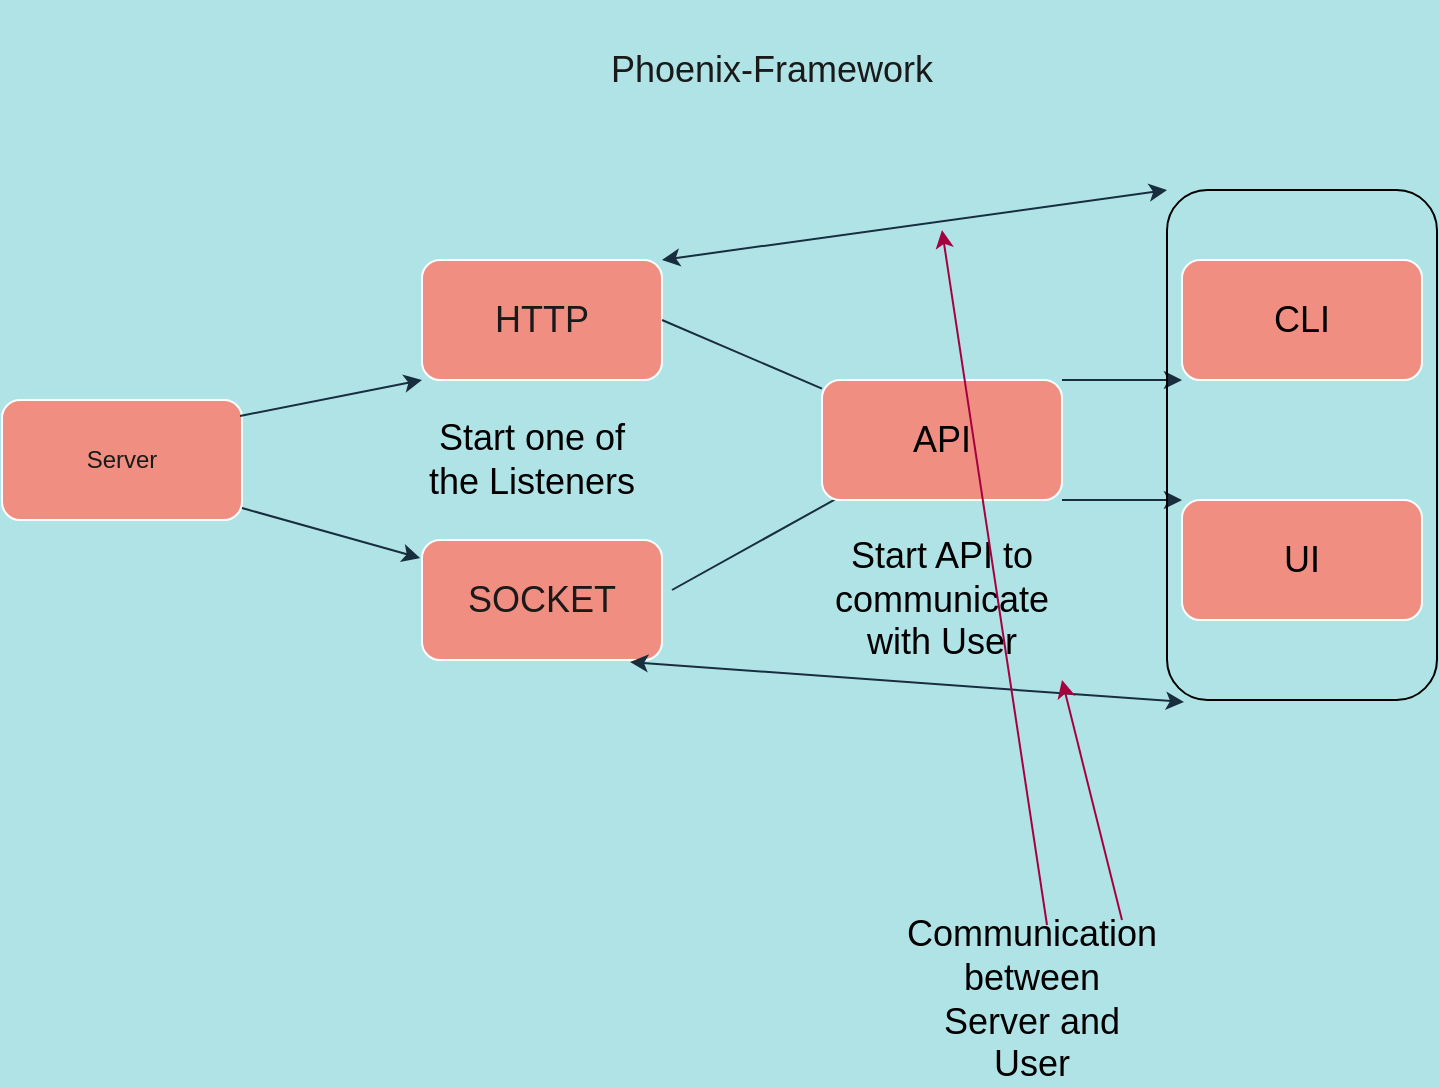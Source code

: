<mxfile>
    <diagram id="HxMwkjfuytHp4q4SUsXa" name="Page-1">
        <mxGraphModel dx="1194" dy="606" grid="1" gridSize="15" guides="1" tooltips="1" connect="1" arrows="1" fold="1" page="1" pageScale="1" pageWidth="850" pageHeight="1100" background="#B0E3E6" math="0" shadow="0">
            <root>
                <mxCell id="0"/>
                <mxCell id="1" parent="0"/>
                <mxCell id="UWJuEASMIE_5mXRylOF5-1" value="&lt;div&gt;Server&lt;/div&gt;" style="rounded=1;whiteSpace=wrap;html=1;fillColor=#F08E81;strokeColor=#FFFFFF;fontColor=#1A1A1A;" parent="1" vertex="1">
                    <mxGeometry x="40" y="250" width="120" height="60" as="geometry"/>
                </mxCell>
                <mxCell id="UWJuEASMIE_5mXRylOF5-2" value="&lt;font style=&quot;font-size: 18px&quot;&gt;Phoenix-Framework&lt;/font&gt;" style="text;html=1;align=center;verticalAlign=middle;whiteSpace=wrap;rounded=0;fontColor=#1A1A1A;" parent="1" vertex="1">
                    <mxGeometry x="305" y="50" width="240" height="70" as="geometry"/>
                </mxCell>
                <mxCell id="UWJuEASMIE_5mXRylOF5-4" value="" style="endArrow=classic;html=1;rounded=0;fontSize=18;shadow=0;strokeColor=#182E3E;entryX=0;entryY=1;entryDx=0;entryDy=0;exitX=0.992;exitY=0.133;exitDx=0;exitDy=0;exitPerimeter=0;labelBackgroundColor=#B0E3E6;fontColor=#1A1A1A;" parent="1" source="UWJuEASMIE_5mXRylOF5-1" target="UWJuEASMIE_5mXRylOF5-5" edge="1">
                    <mxGeometry width="50" height="50" relative="1" as="geometry">
                        <mxPoint x="160" y="270" as="sourcePoint"/>
                        <mxPoint x="260" y="190" as="targetPoint"/>
                    </mxGeometry>
                </mxCell>
                <mxCell id="UWJuEASMIE_5mXRylOF5-5" value="&lt;div&gt;HTTP&lt;/div&gt;" style="rounded=1;whiteSpace=wrap;html=1;fontSize=18;fillColor=#F08E81;strokeColor=#FFFFFF;fontColor=#1A1A1A;" parent="1" vertex="1">
                    <mxGeometry x="250" y="180" width="120" height="60" as="geometry"/>
                </mxCell>
                <mxCell id="UWJuEASMIE_5mXRylOF5-6" value="" style="endArrow=classic;html=1;rounded=1;sketch=0;strokeColor=#182E3E;curved=0;entryX=-0.008;entryY=0.15;entryDx=0;entryDy=0;entryPerimeter=0;exitX=1;exitY=0.9;exitDx=0;exitDy=0;exitPerimeter=0;labelBackgroundColor=#B0E3E6;fontColor=#1A1A1A;" parent="1" source="UWJuEASMIE_5mXRylOF5-1" target="UWJuEASMIE_5mXRylOF5-7" edge="1">
                    <mxGeometry width="50" height="50" relative="1" as="geometry">
                        <mxPoint x="160" y="320" as="sourcePoint"/>
                        <mxPoint x="250" y="410" as="targetPoint"/>
                    </mxGeometry>
                </mxCell>
                <mxCell id="UWJuEASMIE_5mXRylOF5-7" value="&lt;font style=&quot;font-size: 18px&quot;&gt;SOCKET&lt;/font&gt;" style="rounded=1;whiteSpace=wrap;html=1;sketch=0;fontColor=#1A1A1A;strokeColor=#FFFFFF;fillColor=#F08E81;" parent="1" vertex="1">
                    <mxGeometry x="250" y="320" width="120" height="60" as="geometry"/>
                </mxCell>
                <mxCell id="UWJuEASMIE_5mXRylOF5-8" value="" style="endArrow=classic;html=1;rounded=1;sketch=0;fontSize=18;fontColor=#000000;strokeColor=#182E3E;curved=0;exitX=1;exitY=0.5;exitDx=0;exitDy=0;startArrow=none;" parent="1" source="UWJuEASMIE_5mXRylOF5-10" edge="1">
                    <mxGeometry width="50" height="50" relative="1" as="geometry">
                        <mxPoint x="405" y="225" as="sourcePoint"/>
                        <mxPoint x="508" y="270" as="targetPoint"/>
                        <Array as="points"/>
                    </mxGeometry>
                </mxCell>
                <mxCell id="UWJuEASMIE_5mXRylOF5-9" value="" style="endArrow=classic;html=1;rounded=1;sketch=0;fontSize=18;fontColor=#000000;strokeColor=#182E3E;curved=0;" parent="1" edge="1">
                    <mxGeometry width="50" height="50" relative="1" as="geometry">
                        <mxPoint x="375" y="345" as="sourcePoint"/>
                        <mxPoint x="510" y="270" as="targetPoint"/>
                    </mxGeometry>
                </mxCell>
                <mxCell id="UWJuEASMIE_5mXRylOF5-10" value="API" style="rounded=1;whiteSpace=wrap;html=1;sketch=0;fontSize=18;fontColor=#000000;strokeColor=#FFFFFF;fillColor=#F08E81;" parent="1" vertex="1">
                    <mxGeometry x="450" y="240" width="120" height="60" as="geometry"/>
                </mxCell>
                <mxCell id="UWJuEASMIE_5mXRylOF5-11" value="" style="endArrow=none;html=1;rounded=1;sketch=0;fontSize=18;fontColor=#000000;strokeColor=#182E3E;curved=0;exitX=1;exitY=0.5;exitDx=0;exitDy=0;" parent="1" source="UWJuEASMIE_5mXRylOF5-5" target="UWJuEASMIE_5mXRylOF5-10" edge="1">
                    <mxGeometry width="50" height="50" relative="1" as="geometry">
                        <mxPoint x="370" y="210" as="sourcePoint"/>
                        <mxPoint x="508" y="270" as="targetPoint"/>
                        <Array as="points"/>
                    </mxGeometry>
                </mxCell>
                <mxCell id="UWJuEASMIE_5mXRylOF5-12" value="Start API to communicate with User" style="text;html=1;strokeColor=none;fillColor=none;align=center;verticalAlign=middle;whiteSpace=wrap;rounded=0;sketch=0;fontSize=18;fontColor=#000000;" parent="1" vertex="1">
                    <mxGeometry x="480" y="335" width="60" height="30" as="geometry"/>
                </mxCell>
                <mxCell id="UWJuEASMIE_5mXRylOF5-13" value="&lt;div&gt;Start one of the Listeners&lt;/div&gt;" style="text;html=1;strokeColor=none;fillColor=none;align=center;verticalAlign=middle;whiteSpace=wrap;rounded=0;sketch=0;fontSize=18;fontColor=#000000;" parent="1" vertex="1">
                    <mxGeometry x="250" y="270" width="110" height="20" as="geometry"/>
                </mxCell>
                <mxCell id="UWJuEASMIE_5mXRylOF5-15" value="CLI" style="rounded=1;whiteSpace=wrap;html=1;sketch=0;fontSize=18;fontColor=#000000;strokeColor=#FFFFFF;fillColor=#F08E81;" parent="1" vertex="1">
                    <mxGeometry x="630" y="180" width="120" height="60" as="geometry"/>
                </mxCell>
                <mxCell id="UWJuEASMIE_5mXRylOF5-16" value="UI" style="rounded=1;whiteSpace=wrap;html=1;sketch=0;fontSize=18;fontColor=#000000;strokeColor=#FFFFFF;fillColor=#F08E81;" parent="1" vertex="1">
                    <mxGeometry x="630" y="300" width="120" height="60" as="geometry"/>
                </mxCell>
                <mxCell id="UWJuEASMIE_5mXRylOF5-17" value="" style="endArrow=classic;html=1;rounded=1;sketch=0;fontSize=18;fontColor=#000000;strokeColor=#182E3E;curved=0;entryX=0;entryY=0;entryDx=0;entryDy=0;exitX=1;exitY=1;exitDx=0;exitDy=0;" parent="1" source="UWJuEASMIE_5mXRylOF5-10" target="UWJuEASMIE_5mXRylOF5-16" edge="1">
                    <mxGeometry width="50" height="50" relative="1" as="geometry">
                        <mxPoint x="570" y="335" as="sourcePoint"/>
                        <mxPoint x="620" y="285" as="targetPoint"/>
                    </mxGeometry>
                </mxCell>
                <mxCell id="UWJuEASMIE_5mXRylOF5-18" value="" style="endArrow=classic;html=1;rounded=1;sketch=0;fontSize=18;fontColor=#000000;strokeColor=#182E3E;curved=0;entryX=0;entryY=1;entryDx=0;entryDy=0;exitX=1;exitY=0;exitDx=0;exitDy=0;" parent="1" source="UWJuEASMIE_5mXRylOF5-10" target="UWJuEASMIE_5mXRylOF5-15" edge="1">
                    <mxGeometry width="50" height="50" relative="1" as="geometry">
                        <mxPoint x="570" y="260" as="sourcePoint"/>
                        <mxPoint x="620" y="210" as="targetPoint"/>
                    </mxGeometry>
                </mxCell>
                <mxCell id="UWJuEASMIE_5mXRylOF5-19" value="" style="endArrow=classic;startArrow=classic;html=1;rounded=1;sketch=0;fontSize=18;fontColor=#000000;strokeColor=#182E3E;curved=0;exitX=0.867;exitY=1.017;exitDx=0;exitDy=0;exitPerimeter=0;entryX=1.004;entryY=0.937;entryDx=0;entryDy=0;entryPerimeter=0;" parent="1" source="UWJuEASMIE_5mXRylOF5-7" target="UWJuEASMIE_5mXRylOF5-21" edge="1">
                    <mxGeometry width="50" height="50" relative="1" as="geometry">
                        <mxPoint x="495" y="470" as="sourcePoint"/>
                        <mxPoint x="585" y="435" as="targetPoint"/>
                        <Array as="points"/>
                    </mxGeometry>
                </mxCell>
                <mxCell id="UWJuEASMIE_5mXRylOF5-21" value="" style="rounded=1;whiteSpace=wrap;html=1;sketch=0;fontSize=18;fontColor=#000000;strokeColor=#000000;fillColor=none;rotation=90;" parent="1" vertex="1">
                    <mxGeometry x="562.5" y="205" width="255" height="135" as="geometry"/>
                </mxCell>
                <mxCell id="UWJuEASMIE_5mXRylOF5-22" value="" style="endArrow=classic;startArrow=classic;html=1;rounded=1;sketch=0;fontSize=18;fontColor=#000000;strokeColor=#182E3E;curved=0;entryX=0;entryY=1;entryDx=0;entryDy=0;exitX=1;exitY=0;exitDx=0;exitDy=0;" parent="1" source="UWJuEASMIE_5mXRylOF5-5" target="UWJuEASMIE_5mXRylOF5-21" edge="1">
                    <mxGeometry width="50" height="50" relative="1" as="geometry">
                        <mxPoint x="495" y="200" as="sourcePoint"/>
                        <mxPoint x="545" y="150" as="targetPoint"/>
                    </mxGeometry>
                </mxCell>
                <mxCell id="UWJuEASMIE_5mXRylOF5-23" value="Communication between Server and User" style="text;html=1;strokeColor=none;fillColor=none;align=center;verticalAlign=middle;whiteSpace=wrap;rounded=0;sketch=0;fontSize=18;fontColor=#000000;" parent="1" vertex="1">
                    <mxGeometry x="525" y="535" width="60" height="30" as="geometry"/>
                </mxCell>
                <mxCell id="UWJuEASMIE_5mXRylOF5-26" value="" style="endArrow=classic;html=1;rounded=1;sketch=0;fontSize=18;fontColor=#000000;strokeColor=#A50040;curved=0;fillColor=#d80073;" parent="1" edge="1">
                    <mxGeometry width="50" height="50" relative="1" as="geometry">
                        <mxPoint x="562.5" y="512.5" as="sourcePoint"/>
                        <mxPoint x="510" y="165" as="targetPoint"/>
                    </mxGeometry>
                </mxCell>
                <mxCell id="UWJuEASMIE_5mXRylOF5-28" value="" style="endArrow=classic;html=1;rounded=1;sketch=0;fontSize=18;fontColor=#000000;strokeColor=#A50040;curved=0;fillColor=#d80073;" parent="1" edge="1">
                    <mxGeometry width="50" height="50" relative="1" as="geometry">
                        <mxPoint x="600" y="510" as="sourcePoint"/>
                        <mxPoint x="570" y="390" as="targetPoint"/>
                    </mxGeometry>
                </mxCell>
            </root>
        </mxGraphModel>
    </diagram>
</mxfile>